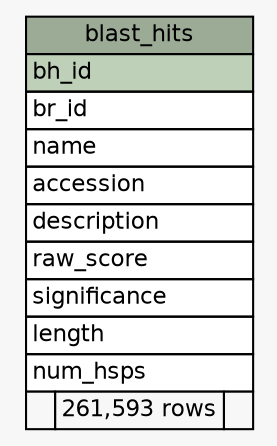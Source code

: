 // dot 2.30.1 on Mac OS X 10.8.3
// SchemaSpy rev 590
digraph "blast_hits" {
  graph [
    rankdir="RL"
    bgcolor="#f7f7f7"
    nodesep="0.18"
    ranksep="0.46"
    fontname="Helvetica"
    fontsize="11"
  ];
  node [
    fontname="Helvetica"
    fontsize="11"
    shape="plaintext"
  ];
  edge [
    arrowsize="0.8"
  ];
  "blast_hits" [
    label=<
    <TABLE BORDER="0" CELLBORDER="1" CELLSPACING="0" BGCOLOR="#ffffff">
      <TR><TD COLSPAN="3" BGCOLOR="#9bab96" ALIGN="CENTER">blast_hits</TD></TR>
      <TR><TD PORT="bh_id" COLSPAN="3" BGCOLOR="#bed1b8" ALIGN="LEFT">bh_id</TD></TR>
      <TR><TD PORT="br_id" COLSPAN="3" ALIGN="LEFT">br_id</TD></TR>
      <TR><TD PORT="name" COLSPAN="3" ALIGN="LEFT">name</TD></TR>
      <TR><TD PORT="accession" COLSPAN="3" ALIGN="LEFT">accession</TD></TR>
      <TR><TD PORT="description" COLSPAN="3" ALIGN="LEFT">description</TD></TR>
      <TR><TD PORT="raw_score" COLSPAN="3" ALIGN="LEFT">raw_score</TD></TR>
      <TR><TD PORT="significance" COLSPAN="3" ALIGN="LEFT">significance</TD></TR>
      <TR><TD PORT="length" COLSPAN="3" ALIGN="LEFT">length</TD></TR>
      <TR><TD PORT="num_hsps" COLSPAN="3" ALIGN="LEFT">num_hsps</TD></TR>
      <TR><TD ALIGN="LEFT" BGCOLOR="#f7f7f7">  </TD><TD ALIGN="RIGHT" BGCOLOR="#f7f7f7">261,593 rows</TD><TD ALIGN="RIGHT" BGCOLOR="#f7f7f7">  </TD></TR>
    </TABLE>>
    URL="tables/blast_hits.html"
    tooltip="blast_hits"
  ];
}
